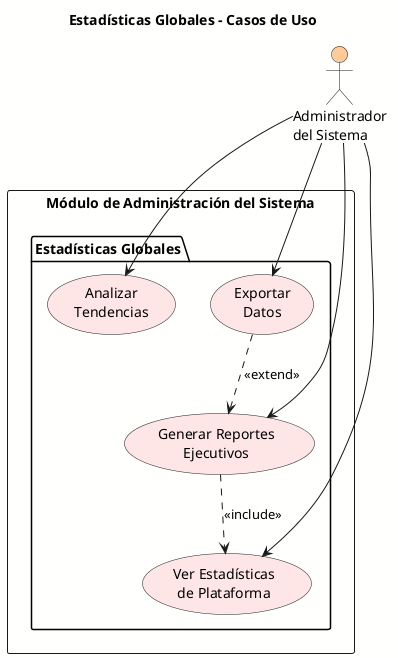 @startuml admin_estadisticas_globales
skinparam backgroundColor #FFFFFE
skinparam usecaseBackgroundColor #FFE6E6
skinparam actorBackgroundColor #FFCC99

title Estadísticas Globales - Casos de Uso

actor "Administrador\ndel Sistema" as AdminSistema

rectangle "Módulo de Administración del Sistema" {
  package "Estadísticas Globales" {
    usecase "Ver Estadísticas\nde Plataforma" as UC18
    usecase "Generar Reportes\nEjecutivos" as UC19
    usecase "Analizar\nTendencias" as UC20
    usecase "Exportar\nDatos" as UC21
  }
}

' Relaciones Admin Sistema
AdminSistema --> UC18
AdminSistema --> UC19
AdminSistema --> UC20
AdminSistema --> UC21

' Include
UC19 ..> UC18 : <<include>>

' Extend
UC21 ..> UC19 : <<extend>>

@enduml